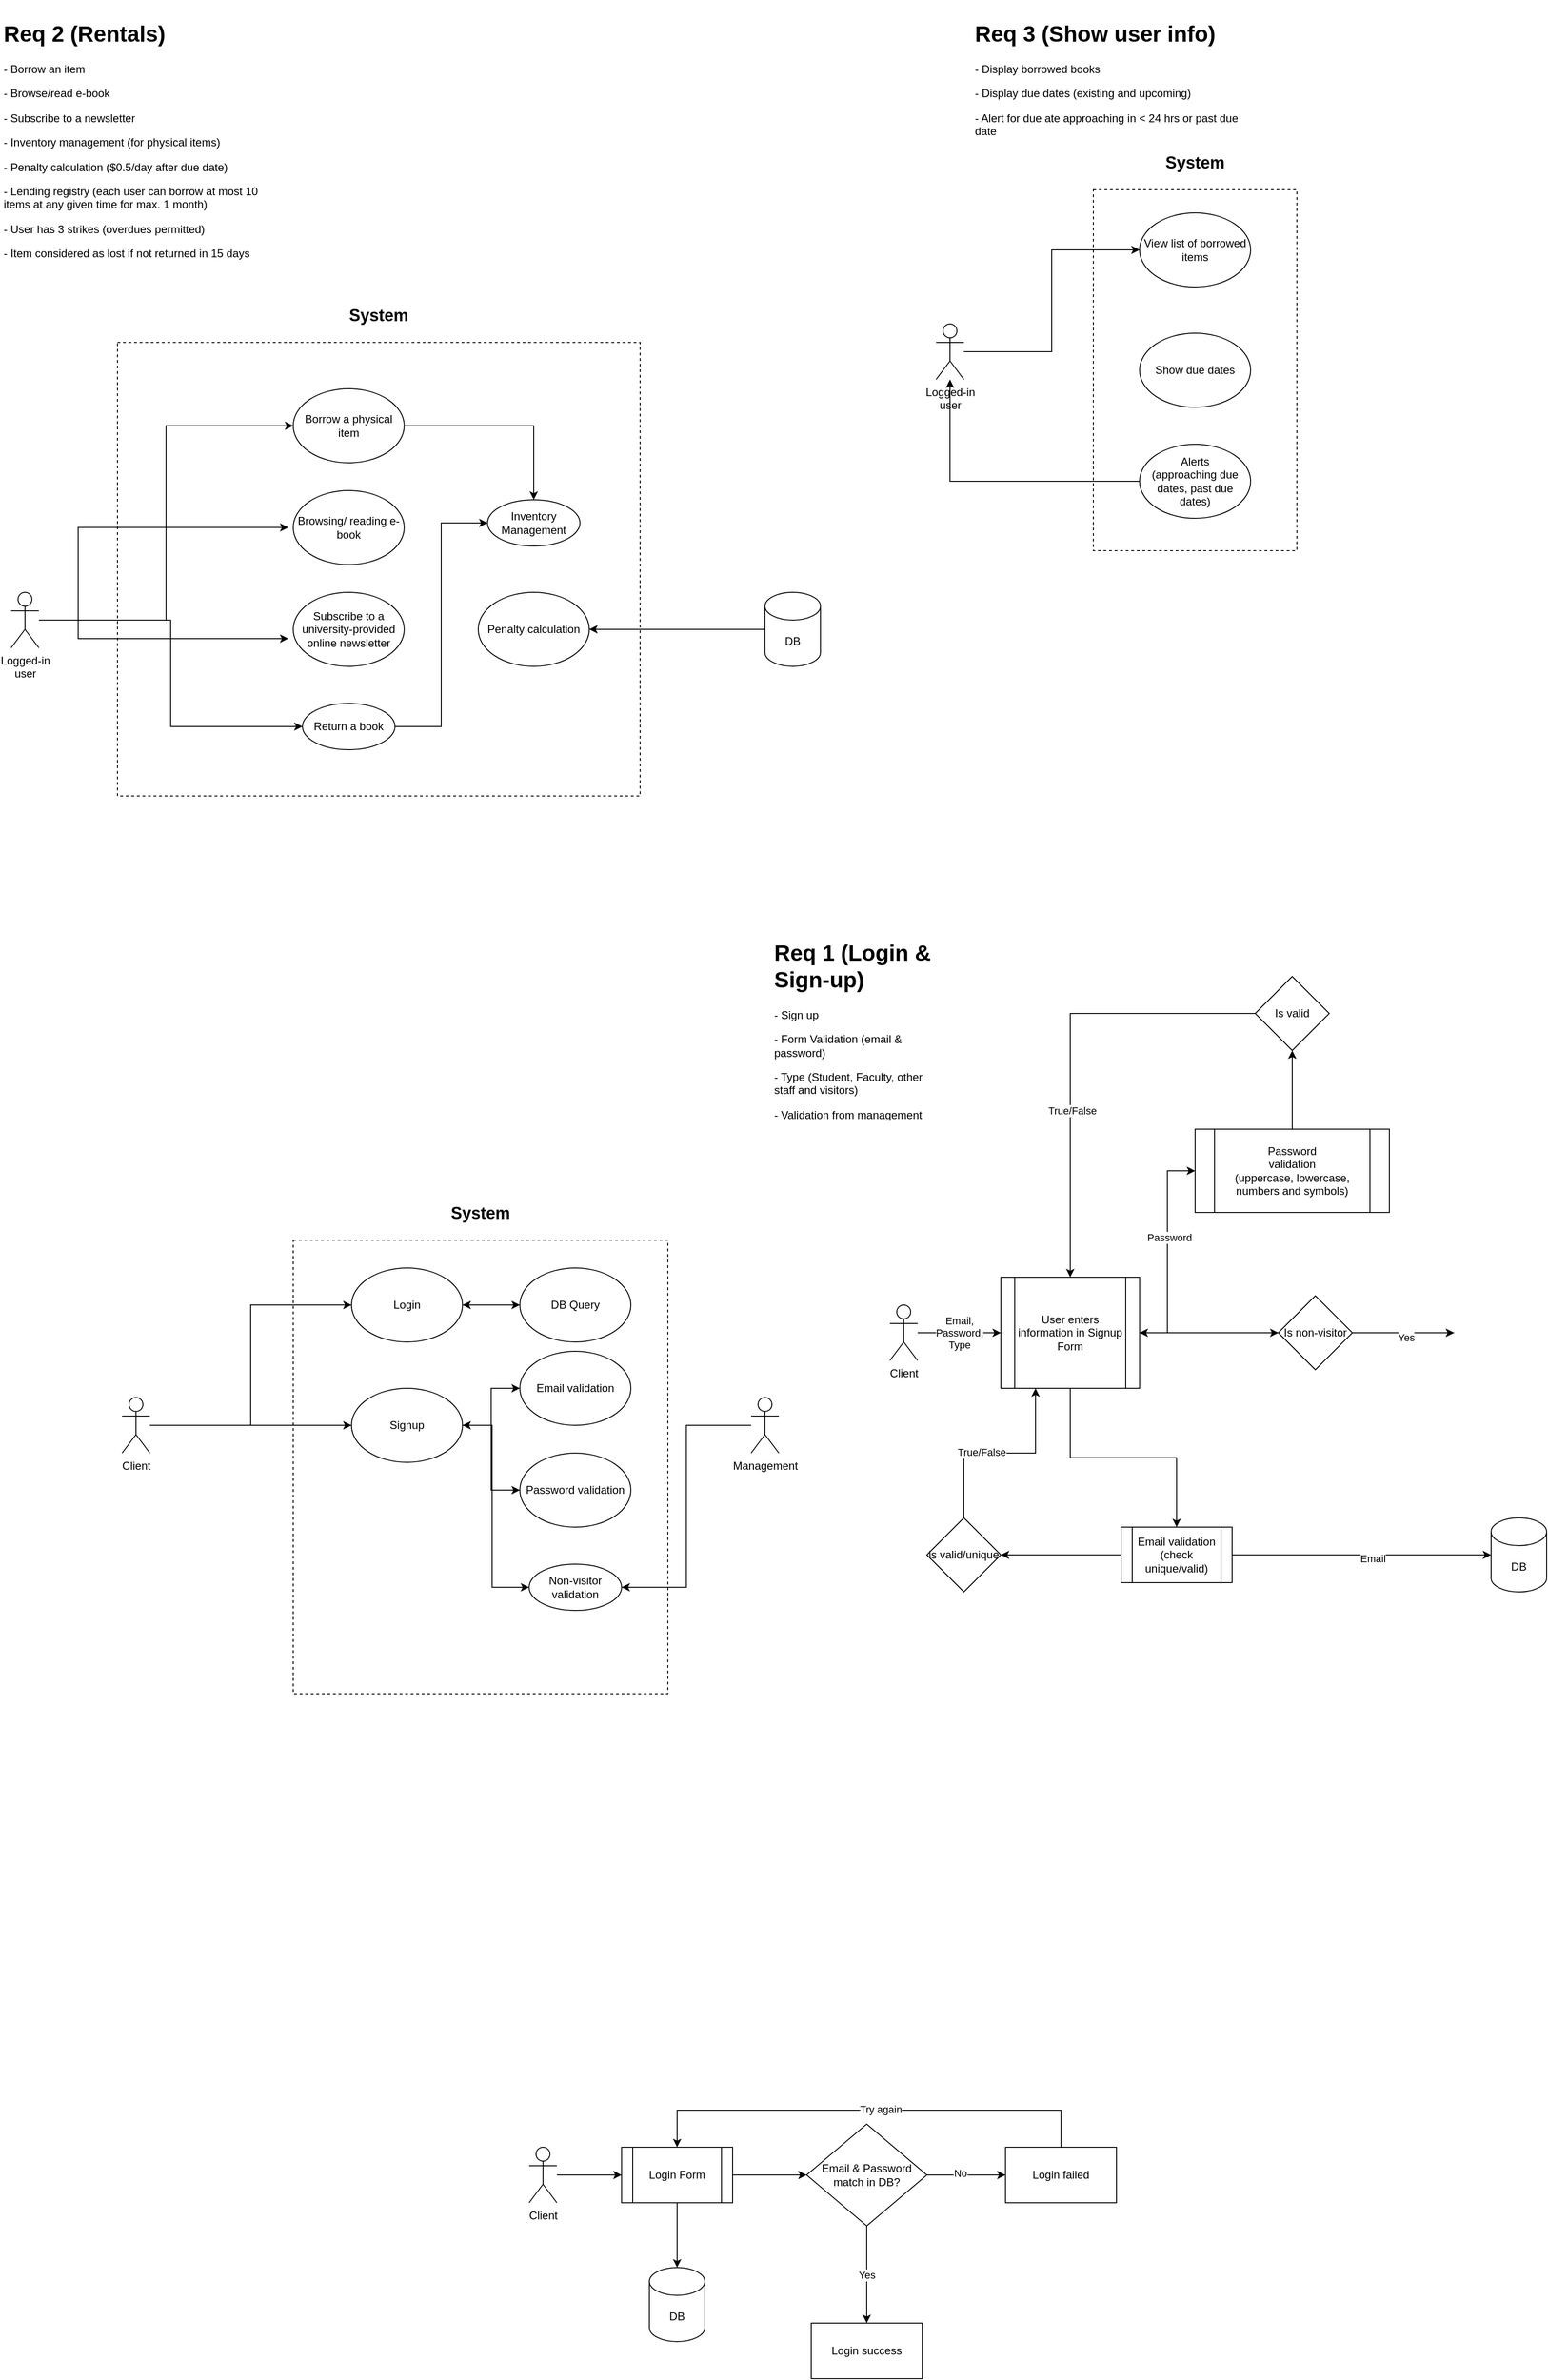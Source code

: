 <mxfile version="23.1.3" type="github">
  <diagram name="Page-1" id="cGfBN4KPh8RylHH_u8K0">
    <mxGraphModel dx="1912" dy="2860" grid="1" gridSize="10" guides="1" tooltips="1" connect="1" arrows="1" fold="1" page="1" pageScale="1" pageWidth="850" pageHeight="1100" math="0" shadow="0">
      <root>
        <mxCell id="0" />
        <mxCell id="1" parent="0" />
        <mxCell id="6uZxYgSXWWuOtnjaHoqH-38" value="&lt;h1 style=&quot;border-color: var(--border-color);&quot;&gt;Req 2 (Rentals)&lt;/h1&gt;&lt;p style=&quot;border-color: var(--border-color);&quot;&gt;- Borrow an item&lt;/p&gt;&lt;p style=&quot;border-color: var(--border-color);&quot;&gt;- Browse/read e-book&lt;/p&gt;&lt;p style=&quot;border-color: var(--border-color);&quot;&gt;- Subscribe to a newsletter&lt;/p&gt;&lt;p style=&quot;border-color: var(--border-color);&quot;&gt;- Inventory management (for physical items)&lt;/p&gt;&lt;p style=&quot;border-color: var(--border-color);&quot;&gt;- Penalty calculation ($0.5/day after due date)&lt;/p&gt;&lt;p style=&quot;border-color: var(--border-color);&quot;&gt;- Lending registry (each user can borrow at most 10 items at any given time for max. 1 month)&lt;/p&gt;&lt;p style=&quot;border-color: var(--border-color);&quot;&gt;- User has 3 strikes (overdues permitted)&lt;/p&gt;&lt;p style=&quot;border-color: var(--border-color);&quot;&gt;- Item considered as lost if not returned in 15 days&lt;br style=&quot;border-color: var(--border-color); color: rgb(0, 0, 0); font-family: Helvetica; font-size: 12px; font-style: normal; font-variant-ligatures: normal; font-variant-caps: normal; font-weight: 400; letter-spacing: normal; orphans: 2; text-align: left; text-indent: 0px; text-transform: none; widows: 2; word-spacing: 0px; -webkit-text-stroke-width: 0px; background-color: rgb(251, 251, 251); text-decoration-thickness: initial; text-decoration-style: initial; text-decoration-color: initial;&quot;&gt;&lt;br&gt;&lt;br&gt;&lt;/p&gt;" style="text;whiteSpace=wrap;html=1;" parent="1" vertex="1">
          <mxGeometry x="-840" y="-2120" width="290" height="280" as="geometry" />
        </mxCell>
        <mxCell id="RCd9jTCDxxLpXtPP0Gcm-5" value="" style="edgeStyle=orthogonalEdgeStyle;rounded=0;orthogonalLoop=1;jettySize=auto;html=1;entryX=0;entryY=0.5;entryDx=0;entryDy=0;" edge="1" parent="1" source="RCd9jTCDxxLpXtPP0Gcm-1" target="RCd9jTCDxxLpXtPP0Gcm-38">
          <mxGeometry relative="1" as="geometry">
            <mxPoint x="-695" y="-1870" as="targetPoint" />
          </mxGeometry>
        </mxCell>
        <mxCell id="RCd9jTCDxxLpXtPP0Gcm-53" style="edgeStyle=orthogonalEdgeStyle;rounded=0;orthogonalLoop=1;jettySize=auto;html=1;entryX=0;entryY=0.5;entryDx=0;entryDy=0;" edge="1" parent="1" source="RCd9jTCDxxLpXtPP0Gcm-1" target="RCd9jTCDxxLpXtPP0Gcm-44">
          <mxGeometry relative="1" as="geometry" />
        </mxCell>
        <mxCell id="RCd9jTCDxxLpXtPP0Gcm-1" value="Logged-in&lt;br&gt;user" style="shape=umlActor;verticalLabelPosition=bottom;verticalAlign=top;html=1;outlineConnect=0;" vertex="1" parent="1">
          <mxGeometry x="-830" y="-1480" width="30" height="60" as="geometry" />
        </mxCell>
        <mxCell id="6uZxYgSXWWuOtnjaHoqH-68" value="Client" style="shape=umlActor;verticalLabelPosition=bottom;verticalAlign=top;html=1;outlineConnect=0;" parent="1" vertex="1">
          <mxGeometry x="-270" y="200" width="30" height="60" as="geometry" />
        </mxCell>
        <mxCell id="6uZxYgSXWWuOtnjaHoqH-69" value="Login Form" style="shape=process;whiteSpace=wrap;html=1;backgroundOutline=1;" parent="1" vertex="1">
          <mxGeometry x="-170" y="200" width="120" height="60" as="geometry" />
        </mxCell>
        <mxCell id="6uZxYgSXWWuOtnjaHoqH-70" style="edgeStyle=orthogonalEdgeStyle;rounded=0;orthogonalLoop=1;jettySize=auto;html=1;entryX=0;entryY=0.5;entryDx=0;entryDy=0;" parent="1" source="6uZxYgSXWWuOtnjaHoqH-68" target="6uZxYgSXWWuOtnjaHoqH-69" edge="1">
          <mxGeometry relative="1" as="geometry" />
        </mxCell>
        <mxCell id="6uZxYgSXWWuOtnjaHoqH-71" value="DB" style="shape=cylinder3;whiteSpace=wrap;html=1;boundedLbl=1;backgroundOutline=1;size=15;" parent="1" vertex="1">
          <mxGeometry x="-140" y="330" width="60" height="80" as="geometry" />
        </mxCell>
        <mxCell id="6uZxYgSXWWuOtnjaHoqH-72" value="Email &amp;amp; Password match in DB?" style="rhombus;whiteSpace=wrap;html=1;" parent="1" vertex="1">
          <mxGeometry x="30" y="175" width="130" height="110" as="geometry" />
        </mxCell>
        <mxCell id="6uZxYgSXWWuOtnjaHoqH-73" value="" style="edgeStyle=orthogonalEdgeStyle;rounded=0;orthogonalLoop=1;jettySize=auto;html=1;" parent="1" source="6uZxYgSXWWuOtnjaHoqH-69" target="6uZxYgSXWWuOtnjaHoqH-72" edge="1">
          <mxGeometry relative="1" as="geometry" />
        </mxCell>
        <mxCell id="6uZxYgSXWWuOtnjaHoqH-75" value="Login success" style="rounded=0;whiteSpace=wrap;html=1;" parent="1" vertex="1">
          <mxGeometry x="35" y="390" width="120" height="60" as="geometry" />
        </mxCell>
        <mxCell id="6uZxYgSXWWuOtnjaHoqH-74" style="edgeStyle=orthogonalEdgeStyle;rounded=0;orthogonalLoop=1;jettySize=auto;html=1;entryX=0.5;entryY=0;entryDx=0;entryDy=0;" parent="1" source="6uZxYgSXWWuOtnjaHoqH-72" target="6uZxYgSXWWuOtnjaHoqH-75" edge="1">
          <mxGeometry relative="1" as="geometry">
            <mxPoint x="95" y="370" as="targetPoint" />
          </mxGeometry>
        </mxCell>
        <mxCell id="6uZxYgSXWWuOtnjaHoqH-76" value="Yes" style="edgeLabel;html=1;align=center;verticalAlign=middle;resizable=0;points=[];" parent="6uZxYgSXWWuOtnjaHoqH-74" vertex="1" connectable="0">
          <mxGeometry x="0.012" relative="1" as="geometry">
            <mxPoint as="offset" />
          </mxGeometry>
        </mxCell>
        <mxCell id="6uZxYgSXWWuOtnjaHoqH-77" style="edgeStyle=orthogonalEdgeStyle;rounded=0;orthogonalLoop=1;jettySize=auto;html=1;entryX=0.5;entryY=0;entryDx=0;entryDy=0;entryPerimeter=0;" parent="1" source="6uZxYgSXWWuOtnjaHoqH-69" target="6uZxYgSXWWuOtnjaHoqH-71" edge="1">
          <mxGeometry relative="1" as="geometry" />
        </mxCell>
        <mxCell id="6uZxYgSXWWuOtnjaHoqH-80" style="edgeStyle=orthogonalEdgeStyle;rounded=0;orthogonalLoop=1;jettySize=auto;html=1;entryX=0.5;entryY=0;entryDx=0;entryDy=0;" parent="1" source="6uZxYgSXWWuOtnjaHoqH-78" target="6uZxYgSXWWuOtnjaHoqH-69" edge="1">
          <mxGeometry relative="1" as="geometry">
            <Array as="points">
              <mxPoint x="305" y="160" />
              <mxPoint x="-110" y="160" />
            </Array>
          </mxGeometry>
        </mxCell>
        <mxCell id="6uZxYgSXWWuOtnjaHoqH-82" value="Try again" style="edgeLabel;html=1;align=center;verticalAlign=middle;resizable=0;points=[];" parent="6uZxYgSXWWuOtnjaHoqH-80" vertex="1" connectable="0">
          <mxGeometry x="-0.051" y="-1" relative="1" as="geometry">
            <mxPoint as="offset" />
          </mxGeometry>
        </mxCell>
        <mxCell id="6uZxYgSXWWuOtnjaHoqH-78" value="Login failed" style="whiteSpace=wrap;html=1;" parent="1" vertex="1">
          <mxGeometry x="245" y="200" width="120" height="60" as="geometry" />
        </mxCell>
        <mxCell id="6uZxYgSXWWuOtnjaHoqH-79" value="" style="edgeStyle=orthogonalEdgeStyle;rounded=0;orthogonalLoop=1;jettySize=auto;html=1;" parent="1" source="6uZxYgSXWWuOtnjaHoqH-72" target="6uZxYgSXWWuOtnjaHoqH-78" edge="1">
          <mxGeometry relative="1" as="geometry" />
        </mxCell>
        <mxCell id="6uZxYgSXWWuOtnjaHoqH-83" value="No" style="edgeLabel;html=1;align=center;verticalAlign=middle;resizable=0;points=[];" parent="6uZxYgSXWWuOtnjaHoqH-79" vertex="1" connectable="0">
          <mxGeometry x="-0.156" y="2" relative="1" as="geometry">
            <mxPoint as="offset" />
          </mxGeometry>
        </mxCell>
        <mxCell id="6uZxYgSXWWuOtnjaHoqH-1" value="&lt;h1&gt;Req 1 (Login &amp;amp; Sign-up)&lt;/h1&gt;&lt;p&gt;- Sign up&lt;/p&gt;&lt;p&gt;- Form Validation (email &amp;amp; password)&lt;/p&gt;&lt;p&gt;- Type (Student, Faculty, other staff and visitors)&lt;/p&gt;&lt;p&gt;- Validation from management team if non-visitor&lt;/p&gt;&lt;p&gt;&lt;br&gt;&lt;/p&gt;" style="text;html=1;spacing=5;spacingTop=-20;whiteSpace=wrap;overflow=hidden;rounded=0;" parent="1" vertex="1">
          <mxGeometry x="-10" y="-1110" width="190" height="200" as="geometry" />
        </mxCell>
        <mxCell id="6uZxYgSXWWuOtnjaHoqH-2" value="Client" style="shape=umlActor;verticalLabelPosition=bottom;verticalAlign=top;html=1;outlineConnect=0;" parent="1" vertex="1">
          <mxGeometry x="120" y="-710" width="30" height="60" as="geometry" />
        </mxCell>
        <mxCell id="6uZxYgSXWWuOtnjaHoqH-3" value="User enters information in Signup&lt;br&gt;Form" style="shape=process;whiteSpace=wrap;html=1;backgroundOutline=1;" parent="1" vertex="1">
          <mxGeometry x="240" y="-740" width="150" height="120" as="geometry" />
        </mxCell>
        <mxCell id="6uZxYgSXWWuOtnjaHoqH-12" style="edgeStyle=orthogonalEdgeStyle;rounded=0;orthogonalLoop=1;jettySize=auto;html=1;entryX=0;entryY=0.5;entryDx=0;entryDy=0;" parent="1" source="6uZxYgSXWWuOtnjaHoqH-2" target="6uZxYgSXWWuOtnjaHoqH-3" edge="1">
          <mxGeometry relative="1" as="geometry" />
        </mxCell>
        <mxCell id="6uZxYgSXWWuOtnjaHoqH-13" value="Email,&lt;br&gt;Password,&lt;br&gt;Type" style="edgeLabel;html=1;align=center;verticalAlign=middle;resizable=0;points=[];" parent="6uZxYgSXWWuOtnjaHoqH-12" vertex="1" connectable="0">
          <mxGeometry relative="1" as="geometry">
            <mxPoint as="offset" />
          </mxGeometry>
        </mxCell>
        <mxCell id="6uZxYgSXWWuOtnjaHoqH-36" style="edgeStyle=orthogonalEdgeStyle;rounded=0;orthogonalLoop=1;jettySize=auto;html=1;jumpStyle=arc;" parent="1" target="6uZxYgSXWWuOtnjaHoqH-3" edge="1">
          <mxGeometry relative="1" as="geometry">
            <mxPoint x="790" y="-520" as="targetPoint" />
            <mxPoint x="730" y="-680" as="sourcePoint" />
          </mxGeometry>
        </mxCell>
        <mxCell id="6uZxYgSXWWuOtnjaHoqH-9" value="Password&lt;br&gt;validation&lt;br&gt;(uppercase, lowercase, numbers and symbols)" style="shape=process;whiteSpace=wrap;html=1;backgroundOutline=1;" parent="1" vertex="1">
          <mxGeometry x="450" y="-900" width="210" height="90" as="geometry" />
        </mxCell>
        <mxCell id="6uZxYgSXWWuOtnjaHoqH-10" style="edgeStyle=orthogonalEdgeStyle;rounded=0;orthogonalLoop=1;jettySize=auto;html=1;entryX=0;entryY=0.5;entryDx=0;entryDy=0;" parent="1" source="6uZxYgSXWWuOtnjaHoqH-3" target="6uZxYgSXWWuOtnjaHoqH-9" edge="1">
          <mxGeometry relative="1" as="geometry" />
        </mxCell>
        <mxCell id="6uZxYgSXWWuOtnjaHoqH-14" value="Password" style="edgeLabel;html=1;align=center;verticalAlign=middle;resizable=0;points=[];" parent="6uZxYgSXWWuOtnjaHoqH-10" vertex="1" connectable="0">
          <mxGeometry x="0.132" y="-2" relative="1" as="geometry">
            <mxPoint as="offset" />
          </mxGeometry>
        </mxCell>
        <mxCell id="6uZxYgSXWWuOtnjaHoqH-15" value="Email validation&lt;br&gt;(check unique/valid)" style="shape=process;whiteSpace=wrap;html=1;backgroundOutline=1;" parent="1" vertex="1">
          <mxGeometry x="370" y="-470" width="120" height="60" as="geometry" />
        </mxCell>
        <mxCell id="6uZxYgSXWWuOtnjaHoqH-21" style="edgeStyle=orthogonalEdgeStyle;rounded=0;orthogonalLoop=1;jettySize=auto;html=1;entryX=0.5;entryY=0;entryDx=0;entryDy=0;" parent="1" source="6uZxYgSXWWuOtnjaHoqH-3" target="6uZxYgSXWWuOtnjaHoqH-15" edge="1">
          <mxGeometry relative="1" as="geometry" />
        </mxCell>
        <mxCell id="6uZxYgSXWWuOtnjaHoqH-16" value="DB" style="shape=cylinder3;whiteSpace=wrap;html=1;boundedLbl=1;backgroundOutline=1;size=15;" parent="1" vertex="1">
          <mxGeometry x="770" y="-480" width="60" height="80" as="geometry" />
        </mxCell>
        <mxCell id="6uZxYgSXWWuOtnjaHoqH-17" style="edgeStyle=orthogonalEdgeStyle;rounded=0;orthogonalLoop=1;jettySize=auto;html=1;entryX=0;entryY=0.5;entryDx=0;entryDy=0;entryPerimeter=0;" parent="1" source="6uZxYgSXWWuOtnjaHoqH-15" target="6uZxYgSXWWuOtnjaHoqH-16" edge="1">
          <mxGeometry relative="1" as="geometry" />
        </mxCell>
        <mxCell id="6uZxYgSXWWuOtnjaHoqH-18" value="Email" style="edgeLabel;html=1;align=center;verticalAlign=middle;resizable=0;points=[];" parent="6uZxYgSXWWuOtnjaHoqH-17" vertex="1" connectable="0">
          <mxGeometry x="0.086" y="-4" relative="1" as="geometry">
            <mxPoint as="offset" />
          </mxGeometry>
        </mxCell>
        <mxCell id="6uZxYgSXWWuOtnjaHoqH-22" style="edgeStyle=orthogonalEdgeStyle;rounded=0;orthogonalLoop=1;jettySize=auto;html=1;entryX=0.25;entryY=1;entryDx=0;entryDy=0;" parent="1" source="6uZxYgSXWWuOtnjaHoqH-19" target="6uZxYgSXWWuOtnjaHoqH-3" edge="1">
          <mxGeometry relative="1" as="geometry" />
        </mxCell>
        <mxCell id="6uZxYgSXWWuOtnjaHoqH-23" value="True/False" style="edgeLabel;html=1;align=center;verticalAlign=middle;resizable=0;points=[];" parent="6uZxYgSXWWuOtnjaHoqH-22" vertex="1" connectable="0">
          <mxGeometry x="-0.182" y="1" relative="1" as="geometry">
            <mxPoint as="offset" />
          </mxGeometry>
        </mxCell>
        <mxCell id="6uZxYgSXWWuOtnjaHoqH-19" value="is valid/unique" style="rhombus;whiteSpace=wrap;html=1;" parent="1" vertex="1">
          <mxGeometry x="160" y="-480" width="80" height="80" as="geometry" />
        </mxCell>
        <mxCell id="6uZxYgSXWWuOtnjaHoqH-20" value="" style="edgeStyle=orthogonalEdgeStyle;rounded=0;orthogonalLoop=1;jettySize=auto;html=1;" parent="1" source="6uZxYgSXWWuOtnjaHoqH-15" target="6uZxYgSXWWuOtnjaHoqH-19" edge="1">
          <mxGeometry relative="1" as="geometry" />
        </mxCell>
        <mxCell id="6uZxYgSXWWuOtnjaHoqH-28" style="edgeStyle=orthogonalEdgeStyle;rounded=0;orthogonalLoop=1;jettySize=auto;html=1;" parent="1" source="6uZxYgSXWWuOtnjaHoqH-26" target="6uZxYgSXWWuOtnjaHoqH-3" edge="1">
          <mxGeometry relative="1" as="geometry" />
        </mxCell>
        <mxCell id="6uZxYgSXWWuOtnjaHoqH-29" value="True/False" style="edgeLabel;html=1;align=center;verticalAlign=middle;resizable=0;points=[];" parent="6uZxYgSXWWuOtnjaHoqH-28" vertex="1" connectable="0">
          <mxGeometry x="0.258" y="2" relative="1" as="geometry">
            <mxPoint as="offset" />
          </mxGeometry>
        </mxCell>
        <mxCell id="6uZxYgSXWWuOtnjaHoqH-26" value="Is valid" style="rhombus;whiteSpace=wrap;html=1;" parent="1" vertex="1">
          <mxGeometry x="515" y="-1065" width="80" height="80" as="geometry" />
        </mxCell>
        <mxCell id="6uZxYgSXWWuOtnjaHoqH-27" value="" style="edgeStyle=orthogonalEdgeStyle;rounded=0;orthogonalLoop=1;jettySize=auto;html=1;" parent="1" source="6uZxYgSXWWuOtnjaHoqH-9" target="6uZxYgSXWWuOtnjaHoqH-26" edge="1">
          <mxGeometry relative="1" as="geometry" />
        </mxCell>
        <mxCell id="6uZxYgSXWWuOtnjaHoqH-33" style="edgeStyle=orthogonalEdgeStyle;rounded=0;orthogonalLoop=1;jettySize=auto;html=1;entryX=0;entryY=0.5;entryDx=0;entryDy=0;" parent="1" source="6uZxYgSXWWuOtnjaHoqH-31" edge="1">
          <mxGeometry relative="1" as="geometry">
            <mxPoint x="730" y="-680" as="targetPoint" />
          </mxGeometry>
        </mxCell>
        <mxCell id="6uZxYgSXWWuOtnjaHoqH-34" value="Yes" style="edgeLabel;html=1;align=center;verticalAlign=middle;resizable=0;points=[];" parent="6uZxYgSXWWuOtnjaHoqH-33" vertex="1" connectable="0">
          <mxGeometry x="0.054" y="-4" relative="1" as="geometry">
            <mxPoint as="offset" />
          </mxGeometry>
        </mxCell>
        <mxCell id="6uZxYgSXWWuOtnjaHoqH-31" value="Is non-visitor" style="rhombus;whiteSpace=wrap;html=1;" parent="1" vertex="1">
          <mxGeometry x="540" y="-720" width="80" height="80" as="geometry" />
        </mxCell>
        <mxCell id="6uZxYgSXWWuOtnjaHoqH-32" value="" style="edgeStyle=orthogonalEdgeStyle;rounded=0;orthogonalLoop=1;jettySize=auto;html=1;" parent="1" source="6uZxYgSXWWuOtnjaHoqH-3" target="6uZxYgSXWWuOtnjaHoqH-31" edge="1">
          <mxGeometry relative="1" as="geometry" />
        </mxCell>
        <mxCell id="RCd9jTCDxxLpXtPP0Gcm-30" style="edgeStyle=orthogonalEdgeStyle;rounded=0;orthogonalLoop=1;jettySize=auto;html=1;entryX=1;entryY=0.5;entryDx=0;entryDy=0;" edge="1" parent="1" source="RCd9jTCDxxLpXtPP0Gcm-15" target="RCd9jTCDxxLpXtPP0Gcm-29">
          <mxGeometry relative="1" as="geometry" />
        </mxCell>
        <mxCell id="RCd9jTCDxxLpXtPP0Gcm-15" value="Management" style="shape=umlActor;verticalLabelPosition=bottom;verticalAlign=top;html=1;outlineConnect=0;" vertex="1" parent="1">
          <mxGeometry x="-30" y="-610" width="30" height="60" as="geometry" />
        </mxCell>
        <mxCell id="RCd9jTCDxxLpXtPP0Gcm-31" style="edgeStyle=orthogonalEdgeStyle;rounded=0;orthogonalLoop=1;jettySize=auto;html=1;entryX=0;entryY=0.5;entryDx=0;entryDy=0;" edge="1" parent="1" source="RCd9jTCDxxLpXtPP0Gcm-16" target="RCd9jTCDxxLpXtPP0Gcm-20">
          <mxGeometry relative="1" as="geometry" />
        </mxCell>
        <mxCell id="RCd9jTCDxxLpXtPP0Gcm-32" style="edgeStyle=orthogonalEdgeStyle;rounded=0;orthogonalLoop=1;jettySize=auto;html=1;entryX=0;entryY=0.5;entryDx=0;entryDy=0;" edge="1" parent="1" source="RCd9jTCDxxLpXtPP0Gcm-16" target="RCd9jTCDxxLpXtPP0Gcm-23">
          <mxGeometry relative="1" as="geometry" />
        </mxCell>
        <mxCell id="RCd9jTCDxxLpXtPP0Gcm-16" value="Client" style="shape=umlActor;verticalLabelPosition=bottom;verticalAlign=top;html=1;outlineConnect=0;" vertex="1" parent="1">
          <mxGeometry x="-710" y="-610" width="30" height="60" as="geometry" />
        </mxCell>
        <mxCell id="RCd9jTCDxxLpXtPP0Gcm-17" value="&lt;h2&gt;System&lt;/h2&gt;" style="html=1;dashed=1;whiteSpace=wrap;fillColor=none;align=center;labelPosition=center;verticalLabelPosition=top;verticalAlign=bottom;" vertex="1" parent="1">
          <mxGeometry x="-525" y="-780" width="405" height="490" as="geometry" />
        </mxCell>
        <mxCell id="RCd9jTCDxxLpXtPP0Gcm-34" style="edgeStyle=orthogonalEdgeStyle;rounded=0;orthogonalLoop=1;jettySize=auto;html=1;startArrow=classic;startFill=1;" edge="1" parent="1" source="RCd9jTCDxxLpXtPP0Gcm-20" target="RCd9jTCDxxLpXtPP0Gcm-33">
          <mxGeometry relative="1" as="geometry" />
        </mxCell>
        <mxCell id="RCd9jTCDxxLpXtPP0Gcm-20" value="Login" style="ellipse;whiteSpace=wrap;html=1;" vertex="1" parent="1">
          <mxGeometry x="-462" y="-750" width="120" height="80" as="geometry" />
        </mxCell>
        <mxCell id="RCd9jTCDxxLpXtPP0Gcm-26" style="edgeStyle=orthogonalEdgeStyle;rounded=0;orthogonalLoop=1;jettySize=auto;html=1;entryX=0;entryY=0.5;entryDx=0;entryDy=0;" edge="1" parent="1" source="RCd9jTCDxxLpXtPP0Gcm-23" target="RCd9jTCDxxLpXtPP0Gcm-24">
          <mxGeometry relative="1" as="geometry" />
        </mxCell>
        <mxCell id="RCd9jTCDxxLpXtPP0Gcm-27" style="edgeStyle=orthogonalEdgeStyle;rounded=0;orthogonalLoop=1;jettySize=auto;html=1;startArrow=classic;startFill=1;" edge="1" parent="1" source="RCd9jTCDxxLpXtPP0Gcm-23" target="RCd9jTCDxxLpXtPP0Gcm-25">
          <mxGeometry relative="1" as="geometry" />
        </mxCell>
        <mxCell id="RCd9jTCDxxLpXtPP0Gcm-35" style="edgeStyle=orthogonalEdgeStyle;rounded=0;orthogonalLoop=1;jettySize=auto;html=1;entryX=0;entryY=0.5;entryDx=0;entryDy=0;" edge="1" parent="1" source="RCd9jTCDxxLpXtPP0Gcm-23" target="RCd9jTCDxxLpXtPP0Gcm-29">
          <mxGeometry relative="1" as="geometry">
            <Array as="points">
              <mxPoint x="-310" y="-580" />
              <mxPoint x="-310" y="-405" />
            </Array>
          </mxGeometry>
        </mxCell>
        <mxCell id="RCd9jTCDxxLpXtPP0Gcm-23" value="Signup" style="ellipse;whiteSpace=wrap;html=1;" vertex="1" parent="1">
          <mxGeometry x="-462" y="-620" width="120" height="80" as="geometry" />
        </mxCell>
        <mxCell id="RCd9jTCDxxLpXtPP0Gcm-24" value="Email validation" style="ellipse;whiteSpace=wrap;html=1;" vertex="1" parent="1">
          <mxGeometry x="-280" y="-660" width="120" height="80" as="geometry" />
        </mxCell>
        <mxCell id="RCd9jTCDxxLpXtPP0Gcm-25" value="Password validation" style="ellipse;whiteSpace=wrap;html=1;" vertex="1" parent="1">
          <mxGeometry x="-280" y="-550" width="120" height="80" as="geometry" />
        </mxCell>
        <mxCell id="RCd9jTCDxxLpXtPP0Gcm-29" value="Non-visitor&lt;br&gt;validation" style="shape=ellipse;html=1;dashed=0;whiteSpace=wrap;perimeter=ellipsePerimeter;" vertex="1" parent="1">
          <mxGeometry x="-270" y="-430" width="100" height="50" as="geometry" />
        </mxCell>
        <mxCell id="RCd9jTCDxxLpXtPP0Gcm-33" value="DB Query" style="ellipse;whiteSpace=wrap;html=1;" vertex="1" parent="1">
          <mxGeometry x="-280" y="-750" width="120" height="80" as="geometry" />
        </mxCell>
        <mxCell id="RCd9jTCDxxLpXtPP0Gcm-36" value="Browsing/ reading e-book" style="ellipse;whiteSpace=wrap;html=1;" vertex="1" parent="1">
          <mxGeometry x="-525" y="-1590" width="120" height="80" as="geometry" />
        </mxCell>
        <mxCell id="RCd9jTCDxxLpXtPP0Gcm-37" value="Subscribe to a university-provided online newsletter" style="ellipse;whiteSpace=wrap;html=1;" vertex="1" parent="1">
          <mxGeometry x="-525" y="-1480" width="120" height="80" as="geometry" />
        </mxCell>
        <mxCell id="RCd9jTCDxxLpXtPP0Gcm-42" style="edgeStyle=orthogonalEdgeStyle;rounded=0;orthogonalLoop=1;jettySize=auto;html=1;" edge="1" parent="1" source="RCd9jTCDxxLpXtPP0Gcm-38" target="RCd9jTCDxxLpXtPP0Gcm-41">
          <mxGeometry relative="1" as="geometry" />
        </mxCell>
        <mxCell id="RCd9jTCDxxLpXtPP0Gcm-38" value="Borrow a physical item" style="ellipse;whiteSpace=wrap;html=1;" vertex="1" parent="1">
          <mxGeometry x="-525" y="-1700" width="120" height="80" as="geometry" />
        </mxCell>
        <mxCell id="RCd9jTCDxxLpXtPP0Gcm-40" value="&lt;h2&gt;System&lt;/h2&gt;" style="rounded=0;whiteSpace=wrap;html=1;fillColor=none;dashed=1;labelPosition=center;verticalLabelPosition=top;align=center;verticalAlign=bottom;" vertex="1" parent="1">
          <mxGeometry x="-715" y="-1750" width="565" height="490" as="geometry" />
        </mxCell>
        <mxCell id="RCd9jTCDxxLpXtPP0Gcm-41" value="Inventory Management" style="shape=ellipse;html=1;dashed=0;whiteSpace=wrap;perimeter=ellipsePerimeter;" vertex="1" parent="1">
          <mxGeometry x="-315" y="-1580" width="100" height="50" as="geometry" />
        </mxCell>
        <mxCell id="RCd9jTCDxxLpXtPP0Gcm-43" value="Penalty calculation" style="ellipse;whiteSpace=wrap;html=1;" vertex="1" parent="1">
          <mxGeometry x="-325" y="-1480" width="120" height="80" as="geometry" />
        </mxCell>
        <mxCell id="RCd9jTCDxxLpXtPP0Gcm-48" style="edgeStyle=orthogonalEdgeStyle;rounded=0;orthogonalLoop=1;jettySize=auto;html=1;entryX=0;entryY=0.5;entryDx=0;entryDy=0;" edge="1" parent="1" source="RCd9jTCDxxLpXtPP0Gcm-44" target="RCd9jTCDxxLpXtPP0Gcm-41">
          <mxGeometry relative="1" as="geometry" />
        </mxCell>
        <mxCell id="RCd9jTCDxxLpXtPP0Gcm-44" value="Return a book" style="shape=ellipse;html=1;dashed=0;whiteSpace=wrap;perimeter=ellipsePerimeter;" vertex="1" parent="1">
          <mxGeometry x="-515" y="-1360" width="100" height="50" as="geometry" />
        </mxCell>
        <mxCell id="RCd9jTCDxxLpXtPP0Gcm-47" style="edgeStyle=orthogonalEdgeStyle;rounded=0;orthogonalLoop=1;jettySize=auto;html=1;" edge="1" parent="1" source="RCd9jTCDxxLpXtPP0Gcm-46" target="RCd9jTCDxxLpXtPP0Gcm-43">
          <mxGeometry relative="1" as="geometry" />
        </mxCell>
        <mxCell id="RCd9jTCDxxLpXtPP0Gcm-46" value="DB" style="shape=cylinder3;whiteSpace=wrap;html=1;boundedLbl=1;backgroundOutline=1;size=15;" vertex="1" parent="1">
          <mxGeometry x="-15" y="-1480" width="60" height="80" as="geometry" />
        </mxCell>
        <mxCell id="RCd9jTCDxxLpXtPP0Gcm-49" value="&lt;h1 style=&quot;border-color: var(--border-color);&quot;&gt;Req 3 (Show user info)&lt;/h1&gt;&lt;p style=&quot;border-color: var(--border-color);&quot;&gt;- Display borrowed books&lt;/p&gt;&lt;p style=&quot;border-color: var(--border-color);&quot;&gt;- Display due dates (existing and upcoming)&lt;/p&gt;&lt;p style=&quot;border-color: var(--border-color);&quot;&gt;- Alert for due ate approaching in &amp;lt; 24 hrs or past due date&lt;/p&gt;&lt;p style=&quot;border-color: var(--border-color);&quot;&gt;&lt;br&gt;&lt;br&gt;&lt;/p&gt;" style="text;whiteSpace=wrap;html=1;" vertex="1" parent="1">
          <mxGeometry x="210" y="-2120" width="290" height="160" as="geometry" />
        </mxCell>
        <mxCell id="RCd9jTCDxxLpXtPP0Gcm-52" style="edgeStyle=orthogonalEdgeStyle;rounded=0;orthogonalLoop=1;jettySize=auto;html=1;entryX=0.327;entryY=0.653;entryDx=0;entryDy=0;entryPerimeter=0;" edge="1" parent="1" source="RCd9jTCDxxLpXtPP0Gcm-1" target="RCd9jTCDxxLpXtPP0Gcm-40">
          <mxGeometry relative="1" as="geometry" />
        </mxCell>
        <mxCell id="RCd9jTCDxxLpXtPP0Gcm-54" style="edgeStyle=orthogonalEdgeStyle;rounded=0;orthogonalLoop=1;jettySize=auto;html=1;entryX=0.327;entryY=0.408;entryDx=0;entryDy=0;entryPerimeter=0;" edge="1" parent="1" source="RCd9jTCDxxLpXtPP0Gcm-1" target="RCd9jTCDxxLpXtPP0Gcm-40">
          <mxGeometry relative="1" as="geometry" />
        </mxCell>
        <mxCell id="RCd9jTCDxxLpXtPP0Gcm-59" style="edgeStyle=orthogonalEdgeStyle;rounded=0;orthogonalLoop=1;jettySize=auto;html=1;entryX=0;entryY=0.5;entryDx=0;entryDy=0;" edge="1" parent="1" source="RCd9jTCDxxLpXtPP0Gcm-56" target="RCd9jTCDxxLpXtPP0Gcm-57">
          <mxGeometry relative="1" as="geometry" />
        </mxCell>
        <mxCell id="RCd9jTCDxxLpXtPP0Gcm-56" value="Logged-in&lt;br&gt;user" style="shape=umlActor;verticalLabelPosition=bottom;verticalAlign=top;html=1;outlineConnect=0;" vertex="1" parent="1">
          <mxGeometry x="170" y="-1770" width="30" height="60" as="geometry" />
        </mxCell>
        <mxCell id="RCd9jTCDxxLpXtPP0Gcm-57" value="View list of borrowed items" style="ellipse;whiteSpace=wrap;html=1;" vertex="1" parent="1">
          <mxGeometry x="390" y="-1890" width="120" height="80" as="geometry" />
        </mxCell>
        <mxCell id="RCd9jTCDxxLpXtPP0Gcm-61" style="edgeStyle=orthogonalEdgeStyle;rounded=0;orthogonalLoop=1;jettySize=auto;html=1;" edge="1" parent="1" source="RCd9jTCDxxLpXtPP0Gcm-58" target="RCd9jTCDxxLpXtPP0Gcm-56">
          <mxGeometry relative="1" as="geometry" />
        </mxCell>
        <mxCell id="RCd9jTCDxxLpXtPP0Gcm-58" value="Alerts&lt;br&gt;(approaching due dates, past due dates)" style="ellipse;whiteSpace=wrap;html=1;" vertex="1" parent="1">
          <mxGeometry x="390" y="-1640" width="120" height="80" as="geometry" />
        </mxCell>
        <mxCell id="RCd9jTCDxxLpXtPP0Gcm-60" value="Show due dates" style="ellipse;whiteSpace=wrap;html=1;" vertex="1" parent="1">
          <mxGeometry x="390" y="-1760" width="120" height="80" as="geometry" />
        </mxCell>
        <mxCell id="RCd9jTCDxxLpXtPP0Gcm-62" value="&lt;h2&gt;System&lt;/h2&gt;" style="rounded=0;whiteSpace=wrap;html=1;fillColor=none;dashed=1;labelPosition=center;verticalLabelPosition=top;align=center;verticalAlign=bottom;" vertex="1" parent="1">
          <mxGeometry x="340" y="-1915" width="220" height="390" as="geometry" />
        </mxCell>
      </root>
    </mxGraphModel>
  </diagram>
</mxfile>
